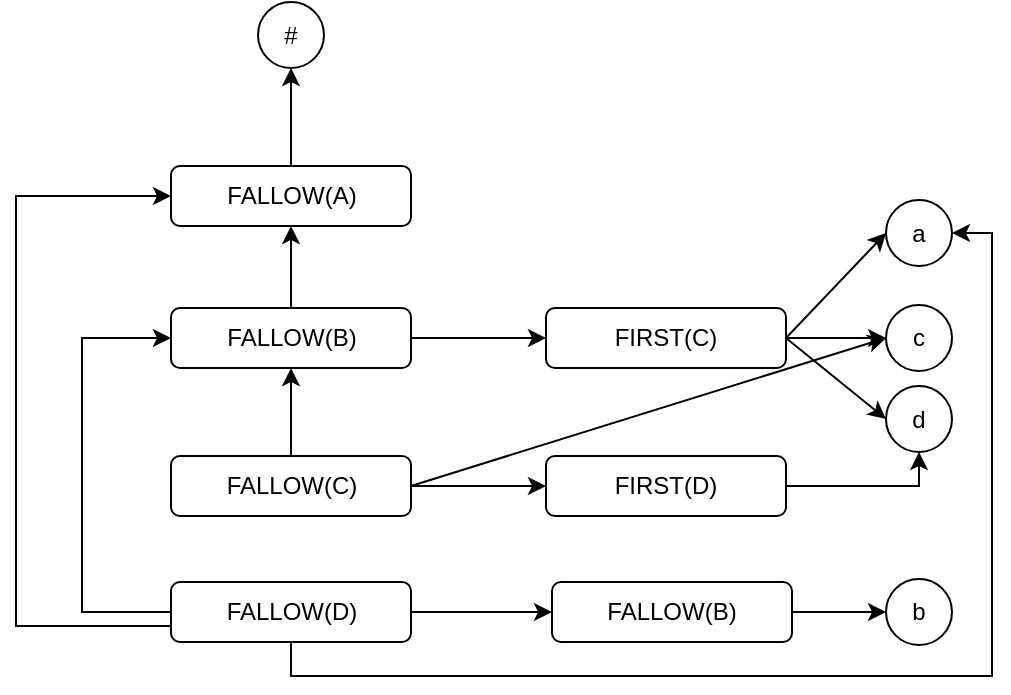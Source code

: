<mxfile version="21.1.4" type="github">
  <diagram name="第 1 页" id="jlVK5qfQyr_egqlrKWcN">
    <mxGraphModel dx="604" dy="324" grid="0" gridSize="10" guides="1" tooltips="1" connect="1" arrows="1" fold="1" page="1" pageScale="1" pageWidth="3300" pageHeight="4681" math="0" shadow="0">
      <root>
        <mxCell id="0" />
        <mxCell id="1" parent="0" />
        <mxCell id="k8o1MCGl5v_dafdXwM-l-4" style="edgeStyle=orthogonalEdgeStyle;rounded=0;orthogonalLoop=1;jettySize=auto;html=1;entryX=0.5;entryY=1;entryDx=0;entryDy=0;" edge="1" parent="1" source="k8o1MCGl5v_dafdXwM-l-2" target="k8o1MCGl5v_dafdXwM-l-3">
          <mxGeometry relative="1" as="geometry" />
        </mxCell>
        <mxCell id="k8o1MCGl5v_dafdXwM-l-2" value="FALLOW(A)" style="rounded=1;whiteSpace=wrap;html=1;" vertex="1" parent="1">
          <mxGeometry x="975.5" y="899" width="120" height="30" as="geometry" />
        </mxCell>
        <mxCell id="k8o1MCGl5v_dafdXwM-l-3" value="#" style="ellipse;whiteSpace=wrap;html=1;aspect=fixed;" vertex="1" parent="1">
          <mxGeometry x="1019" y="817" width="33" height="33" as="geometry" />
        </mxCell>
        <mxCell id="k8o1MCGl5v_dafdXwM-l-9" style="edgeStyle=orthogonalEdgeStyle;rounded=0;orthogonalLoop=1;jettySize=auto;html=1;" edge="1" parent="1" source="k8o1MCGl5v_dafdXwM-l-5" target="k8o1MCGl5v_dafdXwM-l-8">
          <mxGeometry relative="1" as="geometry" />
        </mxCell>
        <mxCell id="k8o1MCGl5v_dafdXwM-l-19" style="edgeStyle=orthogonalEdgeStyle;rounded=0;orthogonalLoop=1;jettySize=auto;html=1;entryX=0.5;entryY=1;entryDx=0;entryDy=0;" edge="1" parent="1" source="k8o1MCGl5v_dafdXwM-l-5" target="k8o1MCGl5v_dafdXwM-l-2">
          <mxGeometry relative="1" as="geometry" />
        </mxCell>
        <mxCell id="k8o1MCGl5v_dafdXwM-l-5" value="FALLOW(B)" style="rounded=1;whiteSpace=wrap;html=1;" vertex="1" parent="1">
          <mxGeometry x="975.5" y="970" width="120" height="30" as="geometry" />
        </mxCell>
        <mxCell id="k8o1MCGl5v_dafdXwM-l-21" style="edgeStyle=orthogonalEdgeStyle;rounded=0;orthogonalLoop=1;jettySize=auto;html=1;entryX=0.5;entryY=1;entryDx=0;entryDy=0;" edge="1" parent="1" source="k8o1MCGl5v_dafdXwM-l-6" target="k8o1MCGl5v_dafdXwM-l-5">
          <mxGeometry relative="1" as="geometry" />
        </mxCell>
        <mxCell id="k8o1MCGl5v_dafdXwM-l-26" style="edgeStyle=orthogonalEdgeStyle;rounded=0;orthogonalLoop=1;jettySize=auto;html=1;" edge="1" parent="1" source="k8o1MCGl5v_dafdXwM-l-6" target="k8o1MCGl5v_dafdXwM-l-25">
          <mxGeometry relative="1" as="geometry" />
        </mxCell>
        <mxCell id="k8o1MCGl5v_dafdXwM-l-6" value="FALLOW(C)" style="rounded=1;whiteSpace=wrap;html=1;" vertex="1" parent="1">
          <mxGeometry x="975.5" y="1044" width="120" height="30" as="geometry" />
        </mxCell>
        <mxCell id="k8o1MCGl5v_dafdXwM-l-20" style="edgeStyle=orthogonalEdgeStyle;rounded=0;orthogonalLoop=1;jettySize=auto;html=1;entryX=0;entryY=0.5;entryDx=0;entryDy=0;" edge="1" parent="1" source="k8o1MCGl5v_dafdXwM-l-7" target="k8o1MCGl5v_dafdXwM-l-2">
          <mxGeometry relative="1" as="geometry">
            <Array as="points">
              <mxPoint x="898" y="1129" />
              <mxPoint x="898" y="914" />
            </Array>
          </mxGeometry>
        </mxCell>
        <mxCell id="k8o1MCGl5v_dafdXwM-l-22" style="edgeStyle=orthogonalEdgeStyle;rounded=0;orthogonalLoop=1;jettySize=auto;html=1;entryX=0;entryY=0.5;entryDx=0;entryDy=0;" edge="1" parent="1" source="k8o1MCGl5v_dafdXwM-l-7" target="k8o1MCGl5v_dafdXwM-l-5">
          <mxGeometry relative="1" as="geometry">
            <Array as="points">
              <mxPoint x="931" y="1122" />
              <mxPoint x="931" y="985" />
            </Array>
          </mxGeometry>
        </mxCell>
        <mxCell id="k8o1MCGl5v_dafdXwM-l-23" style="edgeStyle=orthogonalEdgeStyle;rounded=0;orthogonalLoop=1;jettySize=auto;html=1;entryX=1;entryY=0.5;entryDx=0;entryDy=0;" edge="1" parent="1" source="k8o1MCGl5v_dafdXwM-l-7" target="k8o1MCGl5v_dafdXwM-l-12">
          <mxGeometry relative="1" as="geometry">
            <Array as="points">
              <mxPoint x="1035" y="1154" />
              <mxPoint x="1386" y="1154" />
              <mxPoint x="1386" y="933" />
            </Array>
          </mxGeometry>
        </mxCell>
        <mxCell id="k8o1MCGl5v_dafdXwM-l-28" style="edgeStyle=orthogonalEdgeStyle;rounded=0;orthogonalLoop=1;jettySize=auto;html=1;" edge="1" parent="1" source="k8o1MCGl5v_dafdXwM-l-7" target="k8o1MCGl5v_dafdXwM-l-27">
          <mxGeometry relative="1" as="geometry" />
        </mxCell>
        <mxCell id="k8o1MCGl5v_dafdXwM-l-7" value="FALLOW(D)" style="rounded=1;whiteSpace=wrap;html=1;" vertex="1" parent="1">
          <mxGeometry x="975.5" y="1107" width="120" height="30" as="geometry" />
        </mxCell>
        <mxCell id="k8o1MCGl5v_dafdXwM-l-8" value="FIRST(C)" style="rounded=1;whiteSpace=wrap;html=1;" vertex="1" parent="1">
          <mxGeometry x="1163" y="970" width="120" height="30" as="geometry" />
        </mxCell>
        <mxCell id="k8o1MCGl5v_dafdXwM-l-12" value="a" style="ellipse;whiteSpace=wrap;html=1;aspect=fixed;" vertex="1" parent="1">
          <mxGeometry x="1333" y="916" width="33" height="33" as="geometry" />
        </mxCell>
        <mxCell id="k8o1MCGl5v_dafdXwM-l-13" value="c" style="ellipse;whiteSpace=wrap;html=1;aspect=fixed;" vertex="1" parent="1">
          <mxGeometry x="1333" y="968.5" width="33" height="33" as="geometry" />
        </mxCell>
        <mxCell id="k8o1MCGl5v_dafdXwM-l-14" value="d" style="ellipse;whiteSpace=wrap;html=1;aspect=fixed;" vertex="1" parent="1">
          <mxGeometry x="1333" y="1009" width="33" height="33" as="geometry" />
        </mxCell>
        <mxCell id="k8o1MCGl5v_dafdXwM-l-16" value="" style="endArrow=classic;html=1;rounded=0;exitX=1;exitY=0.5;exitDx=0;exitDy=0;entryX=0;entryY=0.5;entryDx=0;entryDy=0;" edge="1" parent="1" source="k8o1MCGl5v_dafdXwM-l-8" target="k8o1MCGl5v_dafdXwM-l-12">
          <mxGeometry width="50" height="50" relative="1" as="geometry">
            <mxPoint x="1227" y="942" as="sourcePoint" />
            <mxPoint x="1277" y="892" as="targetPoint" />
          </mxGeometry>
        </mxCell>
        <mxCell id="k8o1MCGl5v_dafdXwM-l-17" value="" style="endArrow=classic;html=1;rounded=0;exitX=1;exitY=0.5;exitDx=0;exitDy=0;entryX=0;entryY=0.5;entryDx=0;entryDy=0;" edge="1" parent="1" source="k8o1MCGl5v_dafdXwM-l-8" target="k8o1MCGl5v_dafdXwM-l-13">
          <mxGeometry width="50" height="50" relative="1" as="geometry">
            <mxPoint x="1293" y="995" as="sourcePoint" />
            <mxPoint x="1343" y="936" as="targetPoint" />
          </mxGeometry>
        </mxCell>
        <mxCell id="k8o1MCGl5v_dafdXwM-l-18" value="" style="endArrow=classic;html=1;rounded=0;exitX=1;exitY=0.5;exitDx=0;exitDy=0;entryX=0;entryY=0.5;entryDx=0;entryDy=0;" edge="1" parent="1" source="k8o1MCGl5v_dafdXwM-l-8" target="k8o1MCGl5v_dafdXwM-l-14">
          <mxGeometry width="50" height="50" relative="1" as="geometry">
            <mxPoint x="1293" y="995" as="sourcePoint" />
            <mxPoint x="1343" y="984" as="targetPoint" />
          </mxGeometry>
        </mxCell>
        <mxCell id="k8o1MCGl5v_dafdXwM-l-24" value="" style="endArrow=classic;html=1;rounded=0;exitX=1;exitY=0.5;exitDx=0;exitDy=0;entryX=0;entryY=0.5;entryDx=0;entryDy=0;" edge="1" parent="1" source="k8o1MCGl5v_dafdXwM-l-6" target="k8o1MCGl5v_dafdXwM-l-13">
          <mxGeometry width="50" height="50" relative="1" as="geometry">
            <mxPoint x="1150" y="1078" as="sourcePoint" />
            <mxPoint x="1200" y="1028" as="targetPoint" />
          </mxGeometry>
        </mxCell>
        <mxCell id="k8o1MCGl5v_dafdXwM-l-31" style="edgeStyle=orthogonalEdgeStyle;rounded=0;orthogonalLoop=1;jettySize=auto;html=1;entryX=0.5;entryY=1;entryDx=0;entryDy=0;" edge="1" parent="1" source="k8o1MCGl5v_dafdXwM-l-25" target="k8o1MCGl5v_dafdXwM-l-14">
          <mxGeometry relative="1" as="geometry">
            <Array as="points">
              <mxPoint x="1349" y="1059" />
            </Array>
          </mxGeometry>
        </mxCell>
        <mxCell id="k8o1MCGl5v_dafdXwM-l-25" value="FIRST(D)" style="rounded=1;whiteSpace=wrap;html=1;" vertex="1" parent="1">
          <mxGeometry x="1163" y="1044" width="120" height="30" as="geometry" />
        </mxCell>
        <mxCell id="k8o1MCGl5v_dafdXwM-l-33" style="edgeStyle=orthogonalEdgeStyle;rounded=0;orthogonalLoop=1;jettySize=auto;html=1;entryX=0;entryY=0.5;entryDx=0;entryDy=0;" edge="1" parent="1" source="k8o1MCGl5v_dafdXwM-l-27" target="k8o1MCGl5v_dafdXwM-l-32">
          <mxGeometry relative="1" as="geometry" />
        </mxCell>
        <mxCell id="k8o1MCGl5v_dafdXwM-l-27" value="FALLOW(B)" style="rounded=1;whiteSpace=wrap;html=1;" vertex="1" parent="1">
          <mxGeometry x="1166" y="1107" width="120" height="30" as="geometry" />
        </mxCell>
        <mxCell id="k8o1MCGl5v_dafdXwM-l-32" value="b" style="ellipse;whiteSpace=wrap;html=1;aspect=fixed;" vertex="1" parent="1">
          <mxGeometry x="1333" y="1105.5" width="33" height="33" as="geometry" />
        </mxCell>
      </root>
    </mxGraphModel>
  </diagram>
</mxfile>
